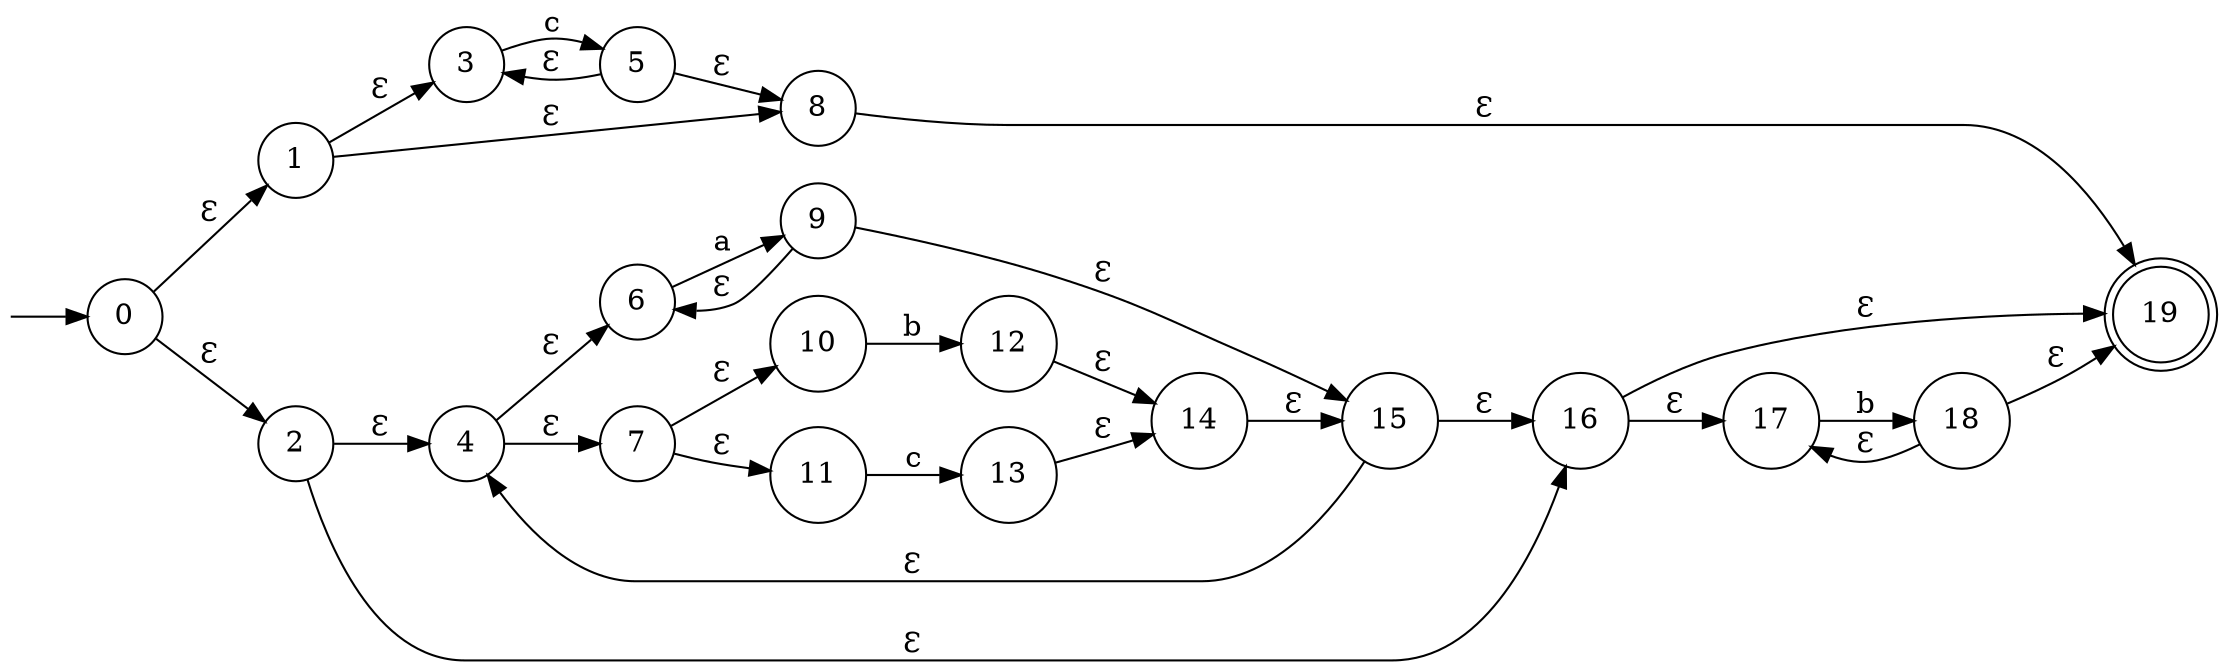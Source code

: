 digraph {
    rankdir=LR;

    node [shape=circle];
    19 [shape=doublecircle];

    START [label="", fixedsize="false", width=0, height=0, shape=none];
    START -> "0"

    0 -> 1 [label="Ɛ"];
    0 -> 2 [label="Ɛ"];
    1 -> 3 [label="Ɛ"];
    1 -> 8 [label="Ɛ"];
    2 -> 4 [label="Ɛ"];
    2 -> 16 [label="Ɛ"];
    3 -> 5 [label="c"];
    4 -> 6 [label="Ɛ"];
    4 -> 7 [label="Ɛ"];
    5 -> 8 [label="Ɛ"];
    5 -> 3 [label="Ɛ"];
    6 -> 9 [label="a"];
    7 -> 10 [label="Ɛ"];
    7 -> 11 [label="Ɛ"];
    8 -> 19 [label="Ɛ"];
    9 -> 6 [label="Ɛ"];
    9 -> 15 [label="Ɛ"];
    10 -> 12 [label="b"];
    11 -> 13 [label="c"];
    12 -> 14 [label="Ɛ"];
    13 -> 14 [label="Ɛ"];
    14 -> 15 [label="Ɛ"];
    15 -> 4 [label="Ɛ"];
    15 -> 16 [label="Ɛ"];
    16 -> 17 [label="Ɛ"];
    16 -> 19 [label="Ɛ"];
    17 -> 18 [label="b"];
    18 -> 17 [label="Ɛ"];
    18 -> 19 [label="Ɛ"];
}
